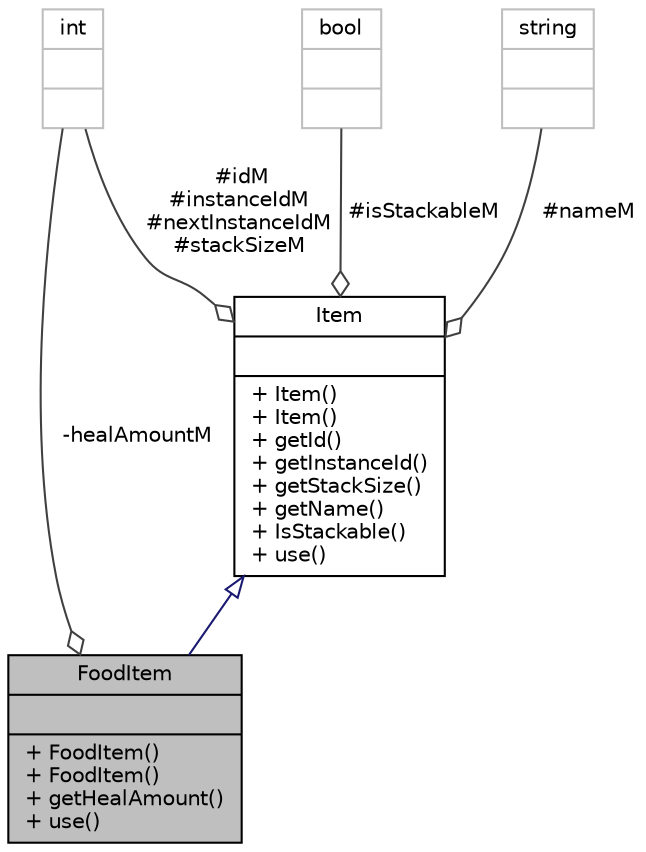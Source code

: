 digraph "FoodItem"
{
 // LATEX_PDF_SIZE
  edge [fontname="Helvetica",fontsize="10",labelfontname="Helvetica",labelfontsize="10"];
  node [fontname="Helvetica",fontsize="10",shape=record];
  Node1 [label="{FoodItem\n||+ FoodItem()\l+ FoodItem()\l+ getHealAmount()\l+ use()\l}",height=0.2,width=0.4,color="black", fillcolor="grey75", style="filled", fontcolor="black",tooltip="Represents an item that can be eaten."];
  Node2 -> Node1 [dir="back",color="midnightblue",fontsize="10",style="solid",arrowtail="onormal",fontname="Helvetica"];
  Node2 [label="{Item\n||+ Item()\l+ Item()\l+ getId()\l+ getInstanceId()\l+ getStackSize()\l+ getName()\l+ IsStackable()\l+ use()\l}",height=0.2,width=0.4,color="black", fillcolor="white", style="filled",URL="$classItem.html",tooltip="Base class for items."];
  Node3 -> Node2 [color="grey25",fontsize="10",style="solid",label=" #idM\n#instanceIdM\n#nextInstanceIdM\n#stackSizeM" ,arrowhead="odiamond",fontname="Helvetica"];
  Node3 [label="{int\n||}",height=0.2,width=0.4,color="grey75", fillcolor="white", style="filled",tooltip=" "];
  Node4 -> Node2 [color="grey25",fontsize="10",style="solid",label=" #isStackableM" ,arrowhead="odiamond",fontname="Helvetica"];
  Node4 [label="{bool\n||}",height=0.2,width=0.4,color="grey75", fillcolor="white", style="filled",tooltip=" "];
  Node5 -> Node2 [color="grey25",fontsize="10",style="solid",label=" #nameM" ,arrowhead="odiamond",fontname="Helvetica"];
  Node5 [label="{string\n||}",height=0.2,width=0.4,color="grey75", fillcolor="white", style="filled",tooltip=" "];
  Node3 -> Node1 [color="grey25",fontsize="10",style="solid",label=" -healAmountM" ,arrowhead="odiamond",fontname="Helvetica"];
}
